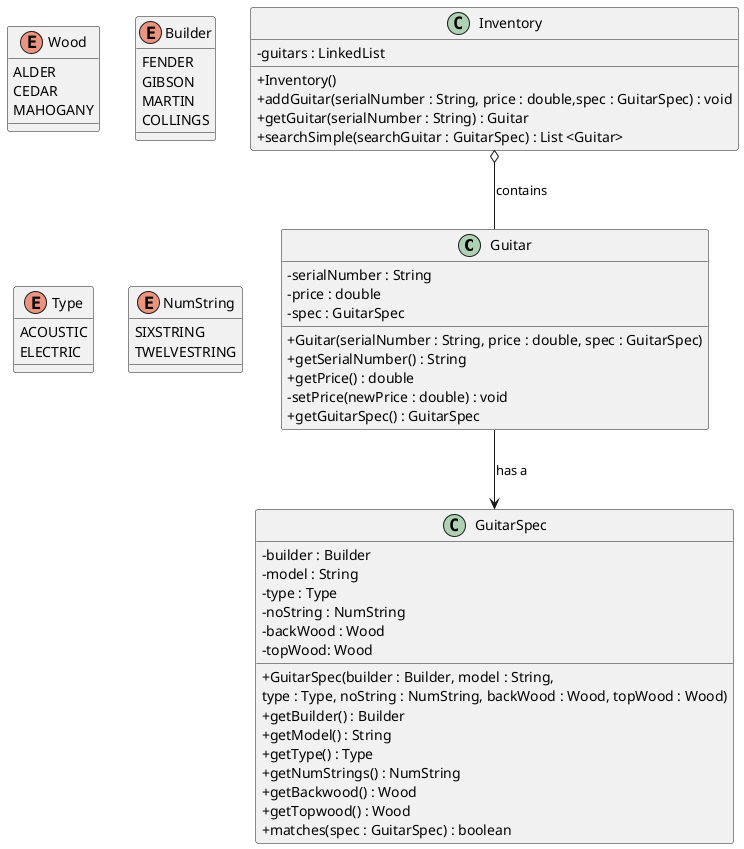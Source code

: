@startuml

skinparam classAttributeIconSize 0
class Guitar{
+ Guitar(serialNumber : String, price : double, spec : GuitarSpec)

- serialNumber : String
- price : double
- spec : GuitarSpec

+ getSerialNumber() : String
+ getPrice() : double
- setPrice(newPrice : double) : void
+ getGuitarSpec() : GuitarSpec

}


class Inventory{
+ Inventory()

- guitars : LinkedList

+ addGuitar(serialNumber : String, price : double,spec : GuitarSpec) : void
+ getGuitar(serialNumber : String) : Guitar
+ searchSimple(searchGuitar : GuitarSpec) : List <Guitar>

}

class GuitarSpec{
+ GuitarSpec(builder : Builder, model : String,
             type : Type, noString : NumString, backWood : Wood, topWood : Wood)


 - builder : Builder
 - model : String
 - type : Type
 - noString : NumString
 - backWood : Wood
 - topWood: Wood

+ getBuilder() : Builder
+ getModel() : String
+ getType() : Type
+ getNumStrings() : NumString
+ getBackwood() : Wood
+ getTopwood() : Wood
+ matches(spec : GuitarSpec) : boolean
}

Inventory o-- Guitar : contains
Guitar --> GuitarSpec : has a

enum Wood{
ALDER
CEDAR
MAHOGANY
}

enum Builder{
FENDER
GIBSON
MARTIN
COLLINGS
}

enum Type{
ACOUSTIC
ELECTRIC
}

enum NumString{
SIXSTRING
TWELVESTRING
}


@enduml